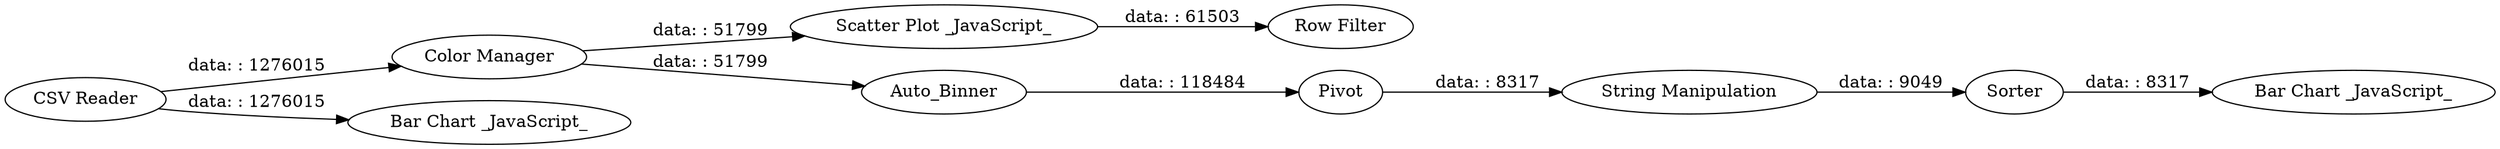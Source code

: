 digraph {
	"1217039572695799091_3" [label="Color Manager"]
	"1217039572695799091_8" [label="String Manipulation"]
	"1217039572695799091_9" [label=Sorter]
	"1217039572695799091_2" [label="Bar Chart _JavaScript_"]
	"1217039572695799091_4" [label="Scatter Plot _JavaScript_"]
	"1217039572695799091_7" [label=Pivot]
	"1217039572695799091_5" [label="Row Filter"]
	"1217039572695799091_6" [label=Auto_Binner]
	"1217039572695799091_10" [label="Bar Chart _JavaScript_"]
	"1217039572695799091_1" [label="CSV Reader"]
	"1217039572695799091_3" -> "1217039572695799091_4" [label="data: : 51799"]
	"1217039572695799091_9" -> "1217039572695799091_10" [label="data: : 8317"]
	"1217039572695799091_6" -> "1217039572695799091_7" [label="data: : 118484"]
	"1217039572695799091_1" -> "1217039572695799091_2" [label="data: : 1276015"]
	"1217039572695799091_3" -> "1217039572695799091_6" [label="data: : 51799"]
	"1217039572695799091_4" -> "1217039572695799091_5" [label="data: : 61503"]
	"1217039572695799091_1" -> "1217039572695799091_3" [label="data: : 1276015"]
	"1217039572695799091_7" -> "1217039572695799091_8" [label="data: : 8317"]
	"1217039572695799091_8" -> "1217039572695799091_9" [label="data: : 9049"]
	rankdir=LR
}
